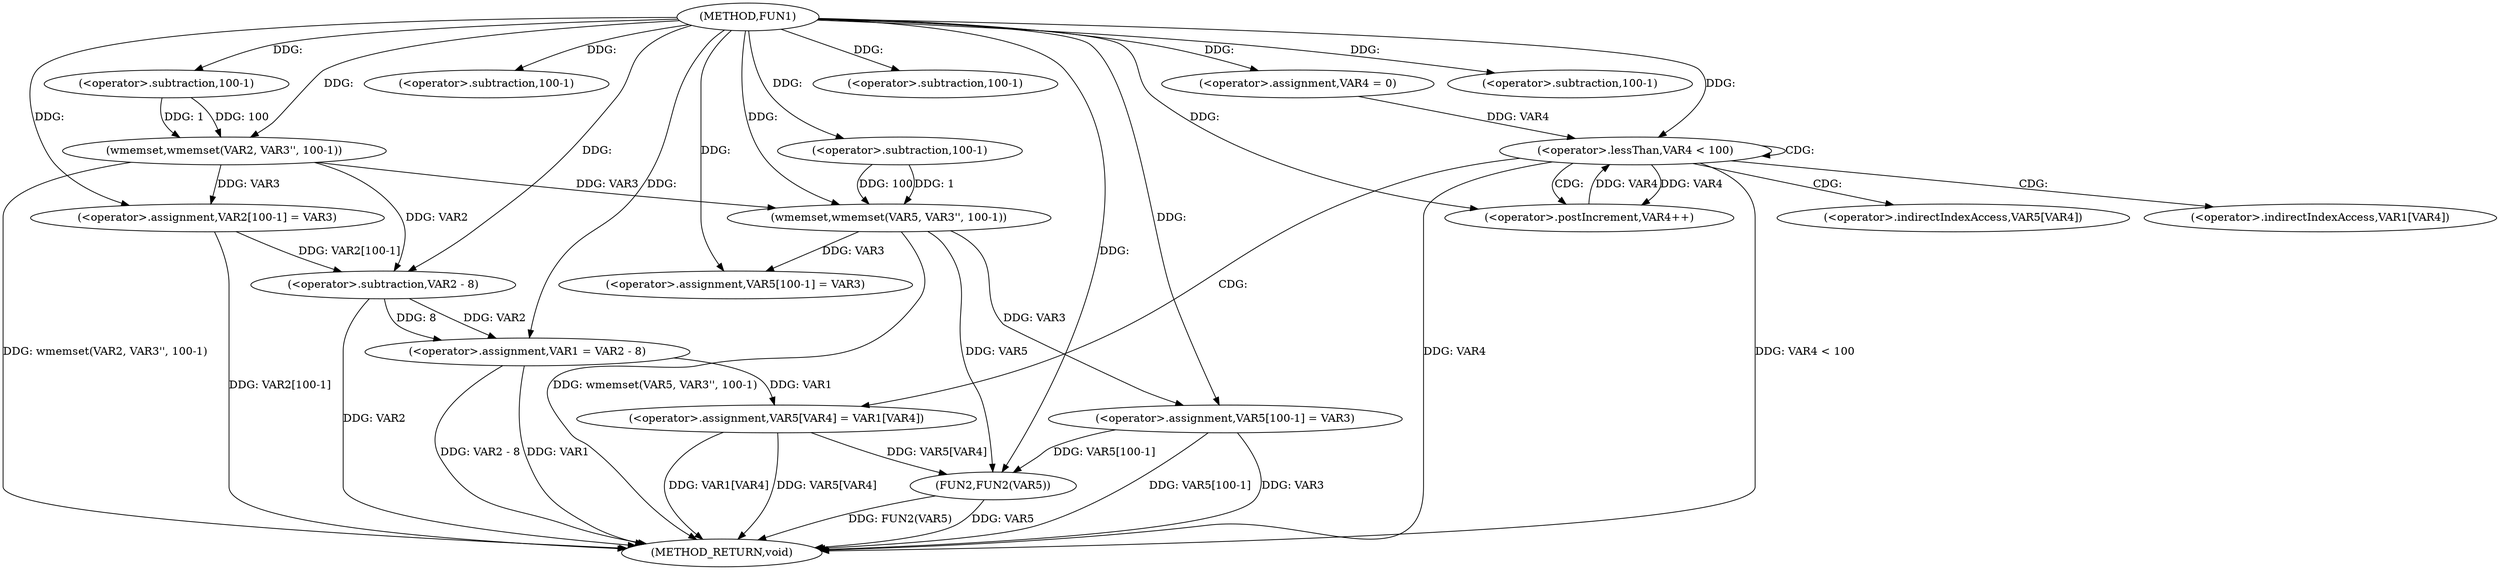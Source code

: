 digraph FUN1 {  
"1000100" [label = "(METHOD,FUN1)" ]
"1000164" [label = "(METHOD_RETURN,void)" ]
"1000104" [label = "(wmemset,wmemset(VAR2, VAR3'', 100-1))" ]
"1000107" [label = "(<operator>.subtraction,100-1)" ]
"1000110" [label = "(<operator>.assignment,VAR2[100-1] = VAR3)" ]
"1000113" [label = "(<operator>.subtraction,100-1)" ]
"1000117" [label = "(<operator>.assignment,VAR1 = VAR2 - 8)" ]
"1000119" [label = "(<operator>.subtraction,VAR2 - 8)" ]
"1000125" [label = "(wmemset,wmemset(VAR5, VAR3'', 100-1))" ]
"1000128" [label = "(<operator>.subtraction,100-1)" ]
"1000131" [label = "(<operator>.assignment,VAR5[100-1] = VAR3)" ]
"1000134" [label = "(<operator>.subtraction,100-1)" ]
"1000139" [label = "(<operator>.assignment,VAR4 = 0)" ]
"1000142" [label = "(<operator>.lessThan,VAR4 < 100)" ]
"1000145" [label = "(<operator>.postIncrement,VAR4++)" ]
"1000148" [label = "(<operator>.assignment,VAR5[VAR4] = VAR1[VAR4])" ]
"1000155" [label = "(<operator>.assignment,VAR5[100-1] = VAR3)" ]
"1000158" [label = "(<operator>.subtraction,100-1)" ]
"1000162" [label = "(FUN2,FUN2(VAR5))" ]
"1000149" [label = "(<operator>.indirectIndexAccess,VAR5[VAR4])" ]
"1000152" [label = "(<operator>.indirectIndexAccess,VAR1[VAR4])" ]
  "1000142" -> "1000164"  [ label = "DDG: VAR4 < 100"] 
  "1000125" -> "1000164"  [ label = "DDG: wmemset(VAR5, VAR3'', 100-1)"] 
  "1000104" -> "1000164"  [ label = "DDG: wmemset(VAR2, VAR3'', 100-1)"] 
  "1000148" -> "1000164"  [ label = "DDG: VAR1[VAR4]"] 
  "1000117" -> "1000164"  [ label = "DDG: VAR1"] 
  "1000155" -> "1000164"  [ label = "DDG: VAR5[100-1]"] 
  "1000117" -> "1000164"  [ label = "DDG: VAR2 - 8"] 
  "1000148" -> "1000164"  [ label = "DDG: VAR5[VAR4]"] 
  "1000119" -> "1000164"  [ label = "DDG: VAR2"] 
  "1000142" -> "1000164"  [ label = "DDG: VAR4"] 
  "1000162" -> "1000164"  [ label = "DDG: VAR5"] 
  "1000162" -> "1000164"  [ label = "DDG: FUN2(VAR5)"] 
  "1000110" -> "1000164"  [ label = "DDG: VAR2[100-1]"] 
  "1000155" -> "1000164"  [ label = "DDG: VAR3"] 
  "1000100" -> "1000104"  [ label = "DDG: "] 
  "1000107" -> "1000104"  [ label = "DDG: 100"] 
  "1000107" -> "1000104"  [ label = "DDG: 1"] 
  "1000100" -> "1000107"  [ label = "DDG: "] 
  "1000104" -> "1000110"  [ label = "DDG: VAR3"] 
  "1000100" -> "1000110"  [ label = "DDG: "] 
  "1000100" -> "1000113"  [ label = "DDG: "] 
  "1000119" -> "1000117"  [ label = "DDG: VAR2"] 
  "1000119" -> "1000117"  [ label = "DDG: 8"] 
  "1000100" -> "1000117"  [ label = "DDG: "] 
  "1000104" -> "1000119"  [ label = "DDG: VAR2"] 
  "1000110" -> "1000119"  [ label = "DDG: VAR2[100-1]"] 
  "1000100" -> "1000119"  [ label = "DDG: "] 
  "1000100" -> "1000125"  [ label = "DDG: "] 
  "1000104" -> "1000125"  [ label = "DDG: VAR3"] 
  "1000128" -> "1000125"  [ label = "DDG: 100"] 
  "1000128" -> "1000125"  [ label = "DDG: 1"] 
  "1000100" -> "1000128"  [ label = "DDG: "] 
  "1000125" -> "1000131"  [ label = "DDG: VAR3"] 
  "1000100" -> "1000131"  [ label = "DDG: "] 
  "1000100" -> "1000134"  [ label = "DDG: "] 
  "1000100" -> "1000139"  [ label = "DDG: "] 
  "1000139" -> "1000142"  [ label = "DDG: VAR4"] 
  "1000145" -> "1000142"  [ label = "DDG: VAR4"] 
  "1000100" -> "1000142"  [ label = "DDG: "] 
  "1000142" -> "1000145"  [ label = "DDG: VAR4"] 
  "1000100" -> "1000145"  [ label = "DDG: "] 
  "1000117" -> "1000148"  [ label = "DDG: VAR1"] 
  "1000100" -> "1000155"  [ label = "DDG: "] 
  "1000125" -> "1000155"  [ label = "DDG: VAR3"] 
  "1000100" -> "1000158"  [ label = "DDG: "] 
  "1000125" -> "1000162"  [ label = "DDG: VAR5"] 
  "1000148" -> "1000162"  [ label = "DDG: VAR5[VAR4]"] 
  "1000155" -> "1000162"  [ label = "DDG: VAR5[100-1]"] 
  "1000100" -> "1000162"  [ label = "DDG: "] 
  "1000142" -> "1000142"  [ label = "CDG: "] 
  "1000142" -> "1000145"  [ label = "CDG: "] 
  "1000142" -> "1000152"  [ label = "CDG: "] 
  "1000142" -> "1000148"  [ label = "CDG: "] 
  "1000142" -> "1000149"  [ label = "CDG: "] 
}

